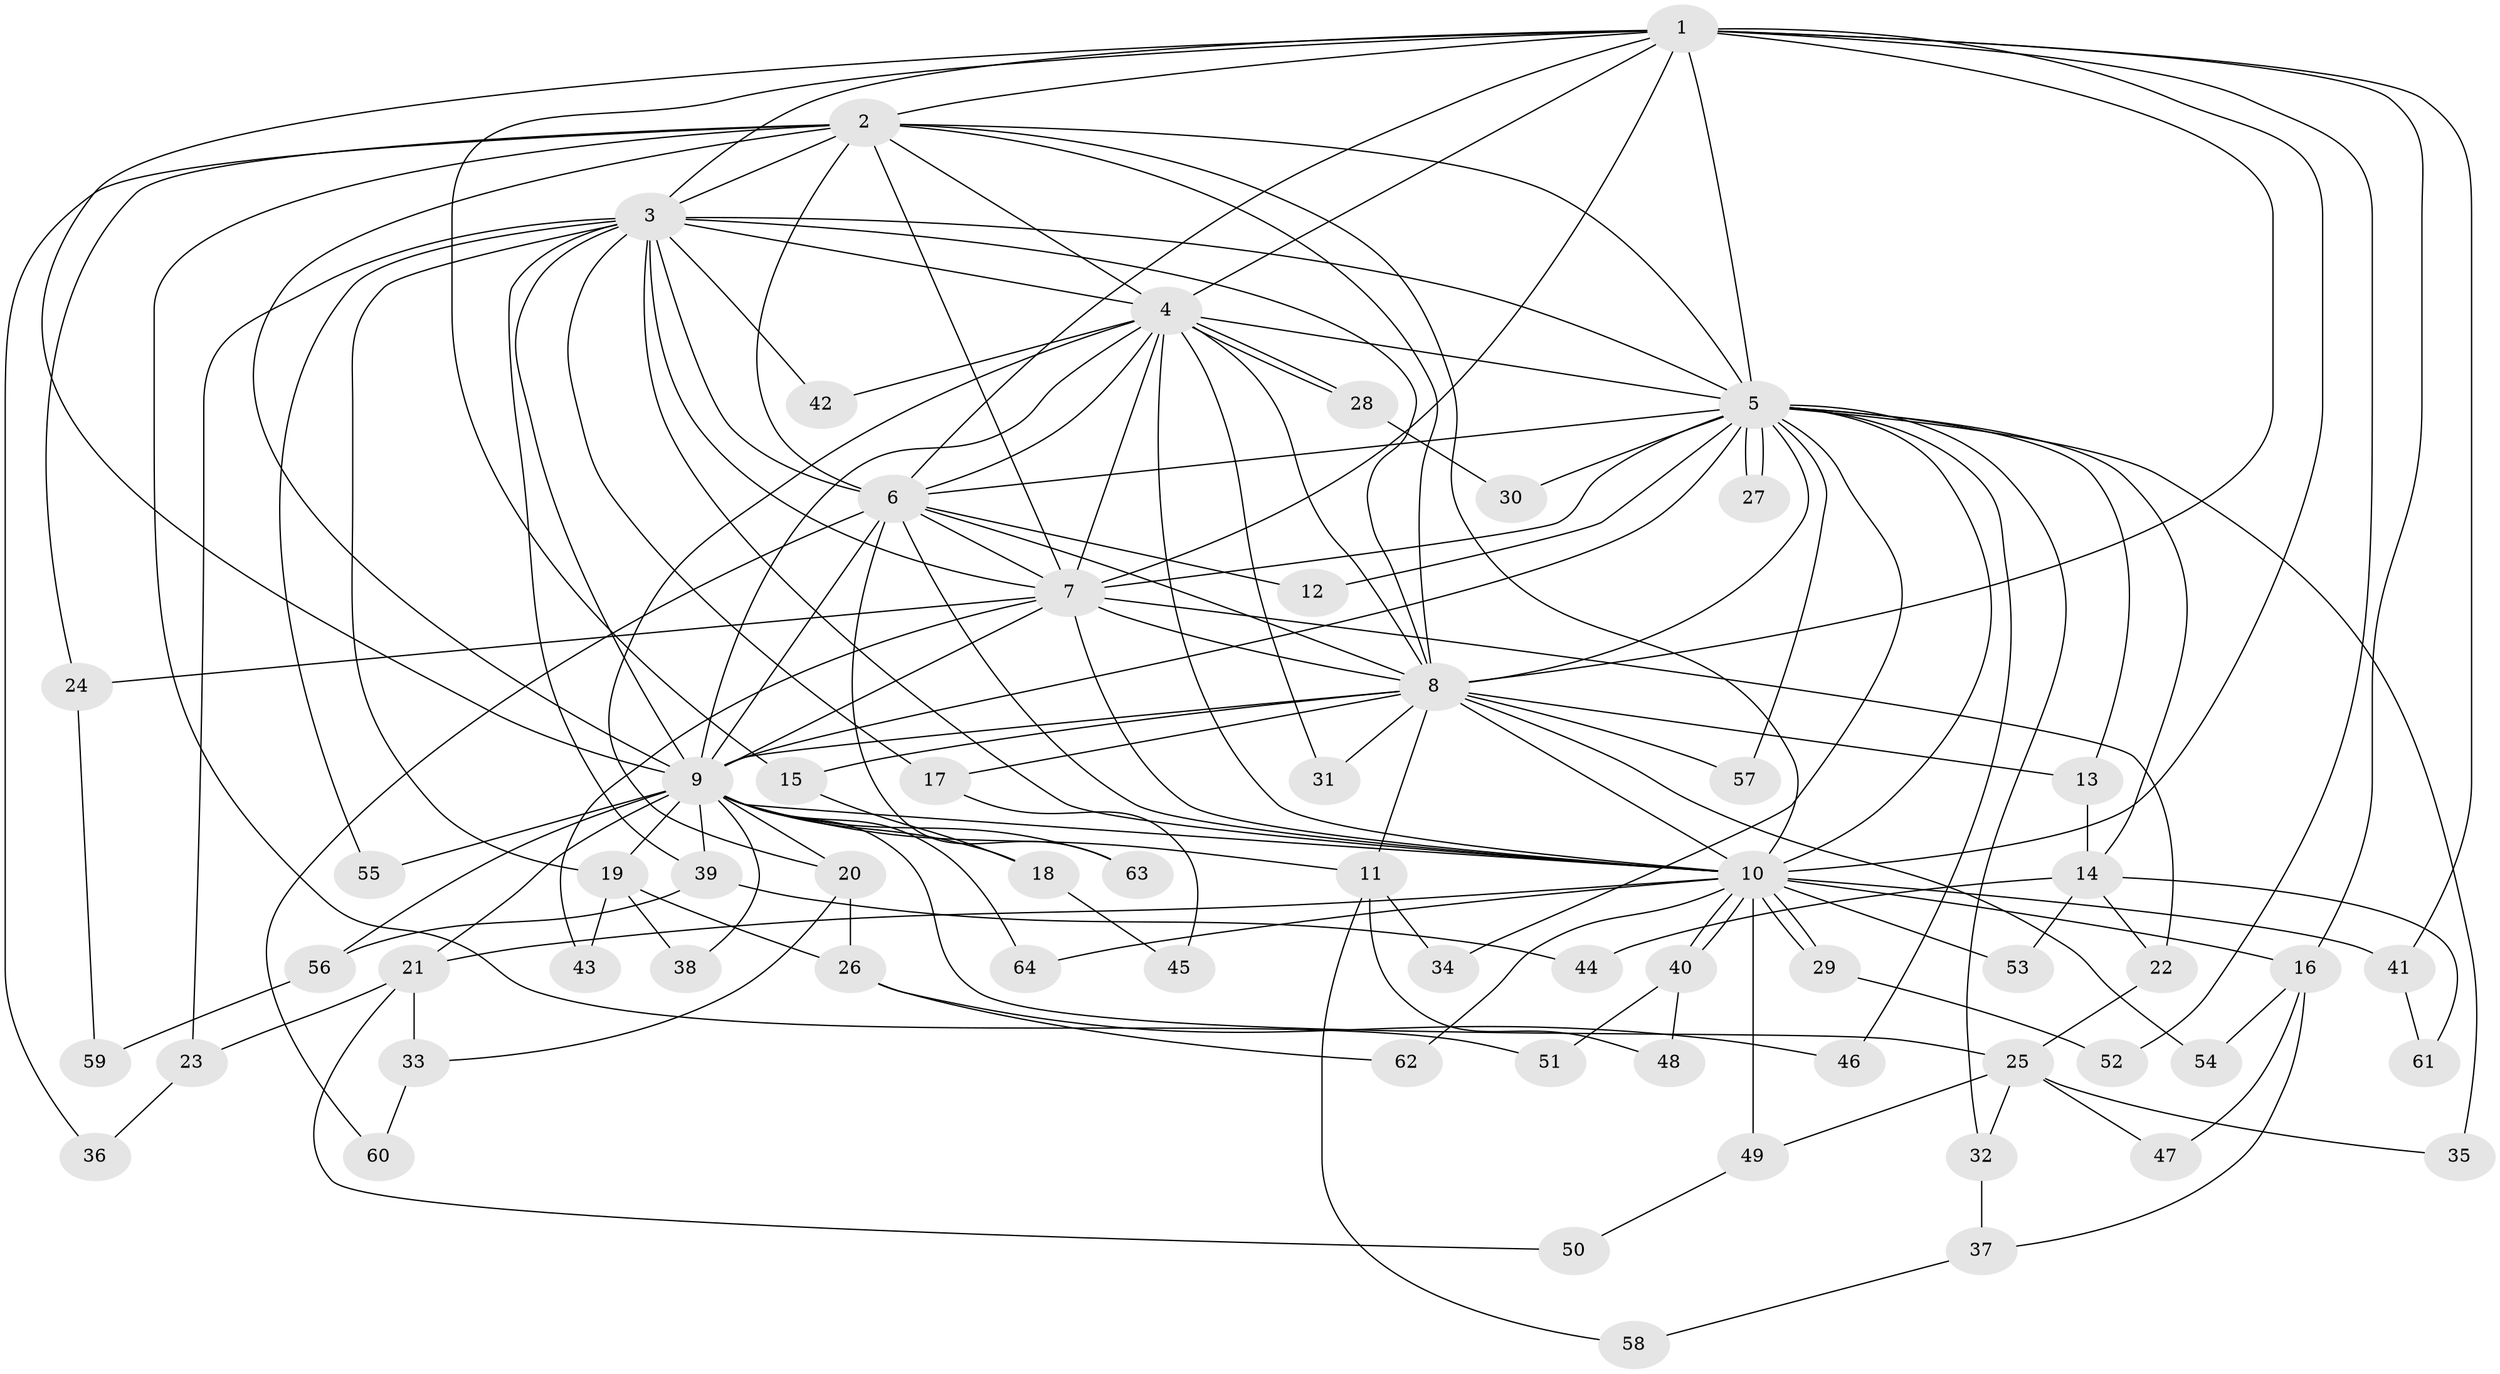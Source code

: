 // Generated by graph-tools (version 1.1) at 2025/34/03/09/25 02:34:36]
// undirected, 64 vertices, 153 edges
graph export_dot {
graph [start="1"]
  node [color=gray90,style=filled];
  1;
  2;
  3;
  4;
  5;
  6;
  7;
  8;
  9;
  10;
  11;
  12;
  13;
  14;
  15;
  16;
  17;
  18;
  19;
  20;
  21;
  22;
  23;
  24;
  25;
  26;
  27;
  28;
  29;
  30;
  31;
  32;
  33;
  34;
  35;
  36;
  37;
  38;
  39;
  40;
  41;
  42;
  43;
  44;
  45;
  46;
  47;
  48;
  49;
  50;
  51;
  52;
  53;
  54;
  55;
  56;
  57;
  58;
  59;
  60;
  61;
  62;
  63;
  64;
  1 -- 2;
  1 -- 3;
  1 -- 4;
  1 -- 5;
  1 -- 6;
  1 -- 7;
  1 -- 8;
  1 -- 9;
  1 -- 10;
  1 -- 15;
  1 -- 16;
  1 -- 41;
  1 -- 52;
  2 -- 3;
  2 -- 4;
  2 -- 5;
  2 -- 6;
  2 -- 7;
  2 -- 8;
  2 -- 9;
  2 -- 10;
  2 -- 24;
  2 -- 36;
  2 -- 51;
  3 -- 4;
  3 -- 5;
  3 -- 6;
  3 -- 7;
  3 -- 8;
  3 -- 9;
  3 -- 10;
  3 -- 17;
  3 -- 19;
  3 -- 23;
  3 -- 39;
  3 -- 42;
  3 -- 55;
  4 -- 5;
  4 -- 6;
  4 -- 7;
  4 -- 8;
  4 -- 9;
  4 -- 10;
  4 -- 20;
  4 -- 28;
  4 -- 28;
  4 -- 31;
  4 -- 42;
  5 -- 6;
  5 -- 7;
  5 -- 8;
  5 -- 9;
  5 -- 10;
  5 -- 12;
  5 -- 13;
  5 -- 14;
  5 -- 27;
  5 -- 27;
  5 -- 30;
  5 -- 32;
  5 -- 34;
  5 -- 35;
  5 -- 46;
  5 -- 57;
  6 -- 7;
  6 -- 8;
  6 -- 9;
  6 -- 10;
  6 -- 12;
  6 -- 60;
  6 -- 63;
  7 -- 8;
  7 -- 9;
  7 -- 10;
  7 -- 22;
  7 -- 24;
  7 -- 43;
  8 -- 9;
  8 -- 10;
  8 -- 11;
  8 -- 13;
  8 -- 15;
  8 -- 17;
  8 -- 31;
  8 -- 54;
  8 -- 57;
  9 -- 10;
  9 -- 11;
  9 -- 18;
  9 -- 19;
  9 -- 20;
  9 -- 21;
  9 -- 25;
  9 -- 38;
  9 -- 39;
  9 -- 55;
  9 -- 56;
  9 -- 63;
  9 -- 64;
  10 -- 16;
  10 -- 21;
  10 -- 29;
  10 -- 29;
  10 -- 40;
  10 -- 40;
  10 -- 41;
  10 -- 49;
  10 -- 53;
  10 -- 62;
  10 -- 64;
  11 -- 34;
  11 -- 48;
  11 -- 58;
  13 -- 14;
  14 -- 22;
  14 -- 44;
  14 -- 53;
  14 -- 61;
  15 -- 18;
  16 -- 37;
  16 -- 47;
  16 -- 54;
  17 -- 45;
  18 -- 45;
  19 -- 26;
  19 -- 38;
  19 -- 43;
  20 -- 26;
  20 -- 33;
  21 -- 23;
  21 -- 33;
  21 -- 50;
  22 -- 25;
  23 -- 36;
  24 -- 59;
  25 -- 32;
  25 -- 35;
  25 -- 47;
  25 -- 49;
  26 -- 46;
  26 -- 62;
  28 -- 30;
  29 -- 52;
  32 -- 37;
  33 -- 60;
  37 -- 58;
  39 -- 44;
  39 -- 56;
  40 -- 48;
  40 -- 51;
  41 -- 61;
  49 -- 50;
  56 -- 59;
}
